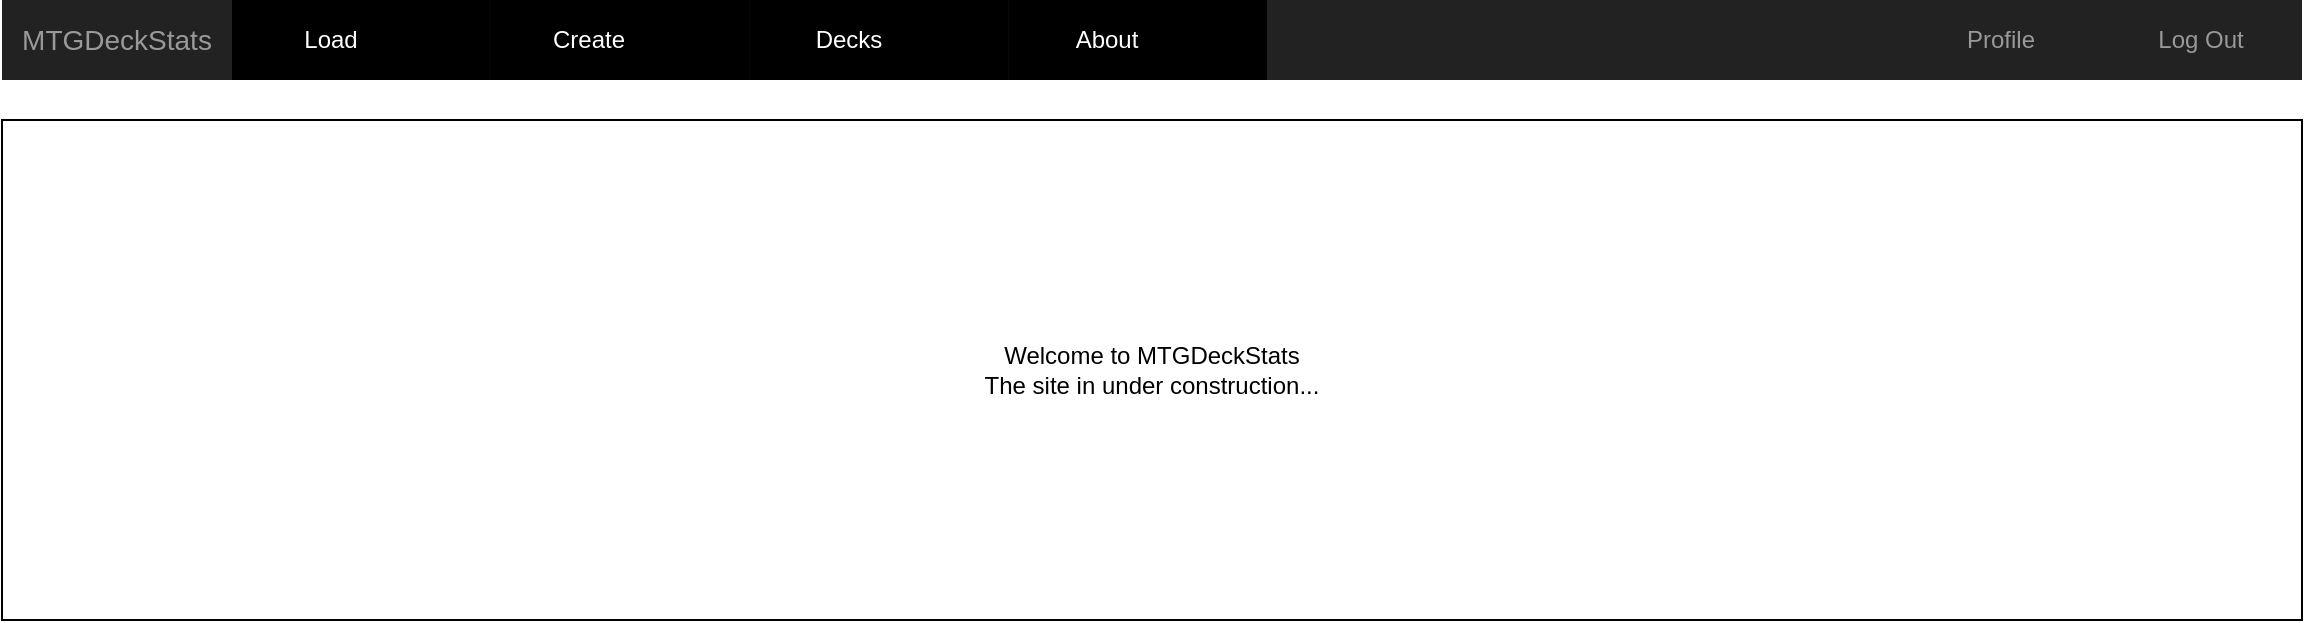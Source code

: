 <mxfile version="27.0.2">
  <diagram name="Page-1" id="c9db0220-8083-56f3-ca83-edcdcd058819">
    <mxGraphModel dx="1250" dy="913" grid="1" gridSize="10" guides="1" tooltips="1" connect="1" arrows="1" fold="1" page="1" pageScale="1.5" pageWidth="826" pageHeight="1169" background="#ffffff" math="0" shadow="0">
      <root>
        <mxCell id="0" style=";html=1;" />
        <mxCell id="1" style=";html=1;" parent="0" />
        <mxCell id="AOqvkfjW98w2W1i4d9EH-10" value="Welcome to MTGDeckStats&lt;br&gt;The site in under construction..." style="rounded=0;whiteSpace=wrap;html=1;" parent="1" vertex="1">
          <mxGeometry x="40" y="130" width="1150" height="250" as="geometry" />
        </mxCell>
        <mxCell id="lxu9mKjyU-8h7MxJNj6K-1" value="" style="html=1;shadow=0;dashed=0;shape=mxgraph.bootstrap.rect;fillColor=#222222;strokeColor=none;whiteSpace=wrap;rounded=0;fontSize=12;fontColor=#000000;align=center;" parent="1" vertex="1">
          <mxGeometry x="40" y="70" width="1150" height="40" as="geometry" />
        </mxCell>
        <mxCell id="lxu9mKjyU-8h7MxJNj6K-2" value="MTGDeckStats" style="html=1;shadow=0;dashed=0;fillColor=none;strokeColor=none;shape=mxgraph.bootstrap.rect;fontColor=#999999;fontSize=14;whiteSpace=wrap;" parent="lxu9mKjyU-8h7MxJNj6K-1" vertex="1">
          <mxGeometry width="115" height="40" as="geometry" />
        </mxCell>
        <mxCell id="lxu9mKjyU-8h7MxJNj6K-3" value="Load" style="html=1;shadow=0;dashed=0;shape=mxgraph.bootstrap.rect;fillColor=#000000;strokeColor=none;fontColor=#ffffff;spacingRight=30;whiteSpace=wrap;" parent="lxu9mKjyU-8h7MxJNj6K-1" vertex="1">
          <mxGeometry x="115" width="129.375" height="40" as="geometry" />
        </mxCell>
        <mxCell id="lxu9mKjyU-8h7MxJNj6K-4" value="Profile" style="html=1;shadow=0;dashed=0;fillColor=none;strokeColor=none;shape=mxgraph.bootstrap.rect;fontColor=#999999;whiteSpace=wrap;" parent="lxu9mKjyU-8h7MxJNj6K-1" vertex="1">
          <mxGeometry x="948.75" width="100.625" height="40" as="geometry" />
        </mxCell>
        <mxCell id="lxu9mKjyU-8h7MxJNj6K-5" value="Log Out" style="html=1;shadow=0;dashed=0;fillColor=none;strokeColor=none;shape=mxgraph.bootstrap.rect;fontColor=#999999;whiteSpace=wrap;" parent="lxu9mKjyU-8h7MxJNj6K-1" vertex="1">
          <mxGeometry x="1049.375" width="100.625" height="40" as="geometry" />
        </mxCell>
        <mxCell id="lxu9mKjyU-8h7MxJNj6K-6" value="Create" style="html=1;shadow=0;dashed=0;shape=mxgraph.bootstrap.rect;fillColor=#000000;strokeColor=none;fontColor=#ffffff;spacingRight=30;whiteSpace=wrap;" parent="lxu9mKjyU-8h7MxJNj6K-1" vertex="1">
          <mxGeometry x="244.38" width="129.375" height="40" as="geometry" />
        </mxCell>
        <mxCell id="lxu9mKjyU-8h7MxJNj6K-7" value="About" style="html=1;shadow=0;dashed=0;shape=mxgraph.bootstrap.rect;fillColor=#000000;strokeColor=none;fontColor=#ffffff;spacingRight=30;whiteSpace=wrap;" parent="lxu9mKjyU-8h7MxJNj6K-1" vertex="1">
          <mxGeometry x="503.14" width="129.375" height="40" as="geometry" />
        </mxCell>
        <mxCell id="lxu9mKjyU-8h7MxJNj6K-8" value="Decks" style="html=1;shadow=0;dashed=0;shape=mxgraph.bootstrap.rect;fillColor=#000000;strokeColor=none;fontColor=#ffffff;spacingRight=30;whiteSpace=wrap;" parent="lxu9mKjyU-8h7MxJNj6K-1" vertex="1">
          <mxGeometry x="373.76" width="129.375" height="40" as="geometry" />
        </mxCell>
      </root>
    </mxGraphModel>
  </diagram>
</mxfile>
